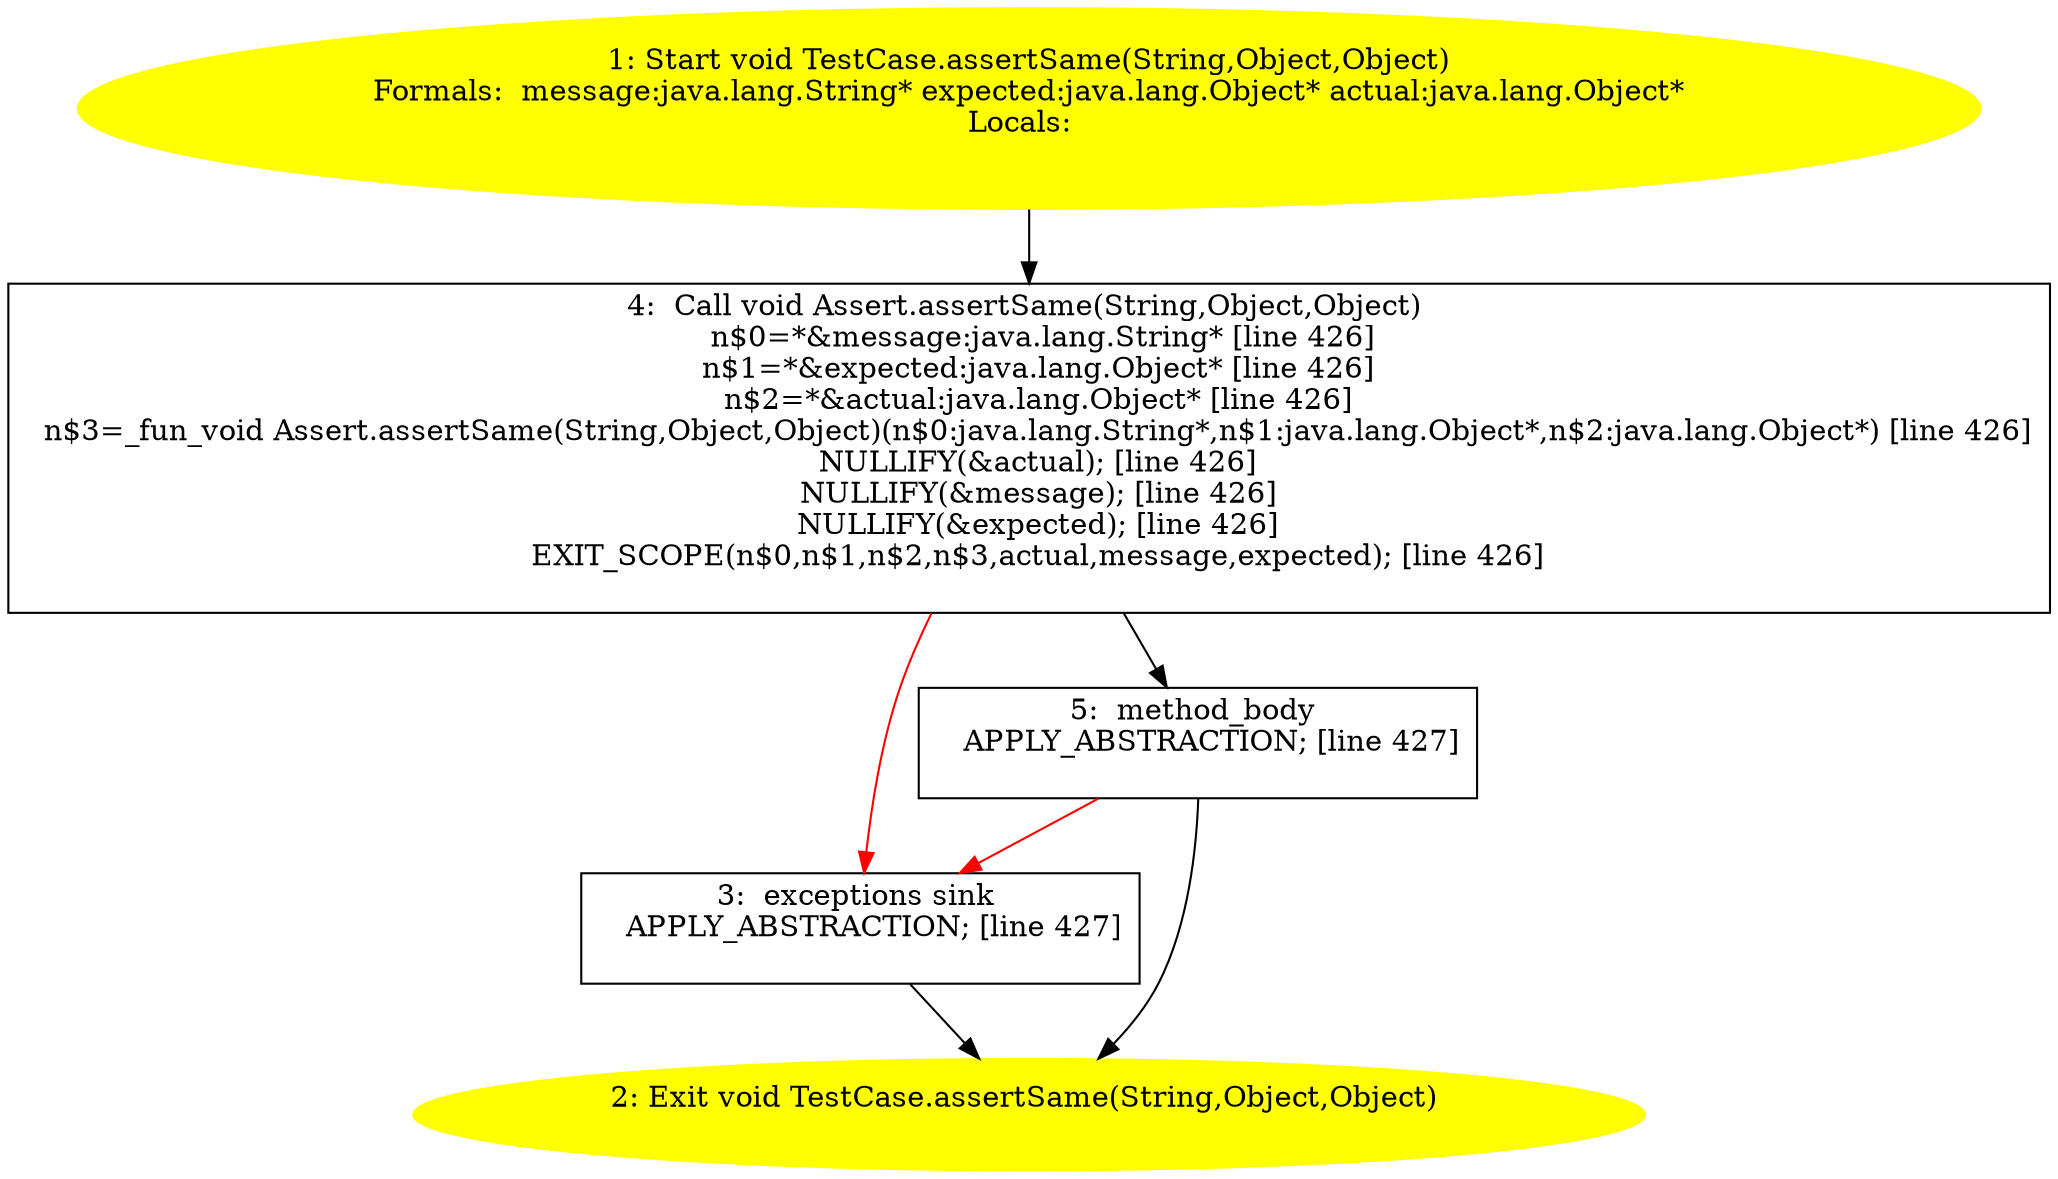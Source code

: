/* @generated */
digraph cfg {
"junit.framework.TestCase.assertSame(java.lang.String,java.lang.Object,java.lang.Object):void.d6c570746705825eaae89630fb1ecf23_1" [label="1: Start void TestCase.assertSame(String,Object,Object)\nFormals:  message:java.lang.String* expected:java.lang.Object* actual:java.lang.Object*\nLocals:  \n  " color=yellow style=filled]
	

	 "junit.framework.TestCase.assertSame(java.lang.String,java.lang.Object,java.lang.Object):void.d6c570746705825eaae89630fb1ecf23_1" -> "junit.framework.TestCase.assertSame(java.lang.String,java.lang.Object,java.lang.Object):void.d6c570746705825eaae89630fb1ecf23_4" ;
"junit.framework.TestCase.assertSame(java.lang.String,java.lang.Object,java.lang.Object):void.d6c570746705825eaae89630fb1ecf23_2" [label="2: Exit void TestCase.assertSame(String,Object,Object) \n  " color=yellow style=filled]
	

"junit.framework.TestCase.assertSame(java.lang.String,java.lang.Object,java.lang.Object):void.d6c570746705825eaae89630fb1ecf23_3" [label="3:  exceptions sink \n   APPLY_ABSTRACTION; [line 427]\n " shape="box"]
	

	 "junit.framework.TestCase.assertSame(java.lang.String,java.lang.Object,java.lang.Object):void.d6c570746705825eaae89630fb1ecf23_3" -> "junit.framework.TestCase.assertSame(java.lang.String,java.lang.Object,java.lang.Object):void.d6c570746705825eaae89630fb1ecf23_2" ;
"junit.framework.TestCase.assertSame(java.lang.String,java.lang.Object,java.lang.Object):void.d6c570746705825eaae89630fb1ecf23_4" [label="4:  Call void Assert.assertSame(String,Object,Object) \n   n$0=*&message:java.lang.String* [line 426]\n  n$1=*&expected:java.lang.Object* [line 426]\n  n$2=*&actual:java.lang.Object* [line 426]\n  n$3=_fun_void Assert.assertSame(String,Object,Object)(n$0:java.lang.String*,n$1:java.lang.Object*,n$2:java.lang.Object*) [line 426]\n  NULLIFY(&actual); [line 426]\n  NULLIFY(&message); [line 426]\n  NULLIFY(&expected); [line 426]\n  EXIT_SCOPE(n$0,n$1,n$2,n$3,actual,message,expected); [line 426]\n " shape="box"]
	

	 "junit.framework.TestCase.assertSame(java.lang.String,java.lang.Object,java.lang.Object):void.d6c570746705825eaae89630fb1ecf23_4" -> "junit.framework.TestCase.assertSame(java.lang.String,java.lang.Object,java.lang.Object):void.d6c570746705825eaae89630fb1ecf23_5" ;
	 "junit.framework.TestCase.assertSame(java.lang.String,java.lang.Object,java.lang.Object):void.d6c570746705825eaae89630fb1ecf23_4" -> "junit.framework.TestCase.assertSame(java.lang.String,java.lang.Object,java.lang.Object):void.d6c570746705825eaae89630fb1ecf23_3" [color="red" ];
"junit.framework.TestCase.assertSame(java.lang.String,java.lang.Object,java.lang.Object):void.d6c570746705825eaae89630fb1ecf23_5" [label="5:  method_body \n   APPLY_ABSTRACTION; [line 427]\n " shape="box"]
	

	 "junit.framework.TestCase.assertSame(java.lang.String,java.lang.Object,java.lang.Object):void.d6c570746705825eaae89630fb1ecf23_5" -> "junit.framework.TestCase.assertSame(java.lang.String,java.lang.Object,java.lang.Object):void.d6c570746705825eaae89630fb1ecf23_2" ;
	 "junit.framework.TestCase.assertSame(java.lang.String,java.lang.Object,java.lang.Object):void.d6c570746705825eaae89630fb1ecf23_5" -> "junit.framework.TestCase.assertSame(java.lang.String,java.lang.Object,java.lang.Object):void.d6c570746705825eaae89630fb1ecf23_3" [color="red" ];
}
